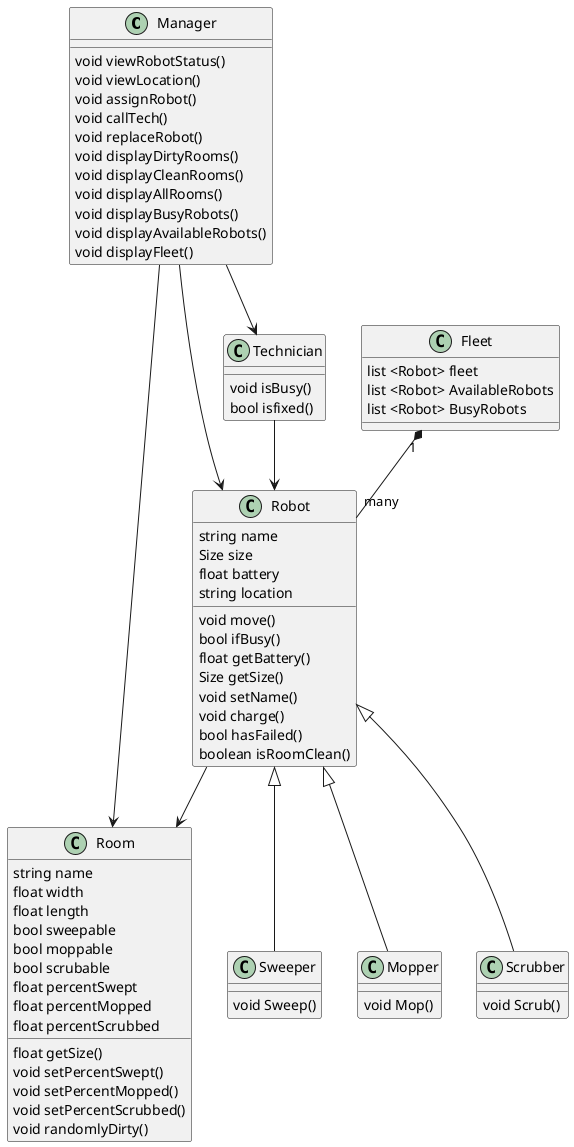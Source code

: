 @startuml Class Diagram

'Manager uses Room
Manager --> Room
'Manager uses Robot
Manager --> Robot
'Manager uses Technician
Manager --> Technician

'Sweeper is a Robot
Robot <|-- Sweeper
'Mopper is a Robot
Robot <|-- Mopper
'Scrubber is a Robot
Robot <|-- Scrubber
'Technician uses Robot
Technician --> Robot
'Robot uses Room
Robot --> Room
'One Fleet contains many robots
Fleet "1" *-- "many" Robot


class Manager
Manager : void viewRobotStatus()
Manager : void viewLocation()
Manager : void assignRobot()
Manager : void callTech()
Manager : void replaceRobot()
Manager : void displayDirtyRooms()
Manager : void displayCleanRooms()
Manager : void displayAllRooms()
Manager : void displayBusyRobots()
Manager : void displayAvailableRobots()
Manager : void displayFleet()

class Room{
string name
float width
float length
bool sweepable
bool moppable
bool scrubable
float percentSwept
float percentMopped
float percentScrubbed

float getSize()
void setPercentSwept()
void setPercentMopped()
void setPercentScrubbed()
void randomlyDirty()
}

class Robot{
string name
Size size
float battery 
string location

void move()
bool ifBusy()
float getBattery()
Size getSize()
void setName()
void charge()
bool hasFailed()
boolean isRoomClean()
}

class Fleet{
      list <Robot> fleet
      list <Robot> AvailableRobots
      list <Robot> BusyRobots

}

class Technician{
    void isBusy()
    bool isfixed()

}

class Sweeper{
    void Sweep()
}

class Scrubber{
    void Scrub()
}

class Mopper{
    void Mop()
}

@enduml